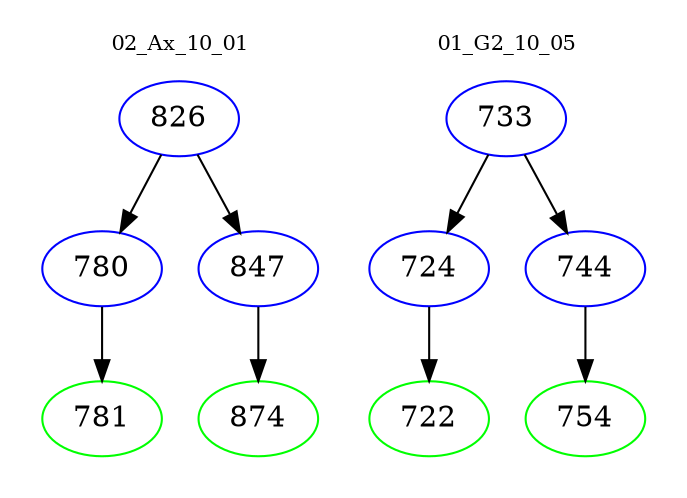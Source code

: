 digraph{
subgraph cluster_0 {
color = white
label = "02_Ax_10_01";
fontsize=10;
T0_826 [label="826", color="blue"]
T0_826 -> T0_780 [color="black"]
T0_780 [label="780", color="blue"]
T0_780 -> T0_781 [color="black"]
T0_781 [label="781", color="green"]
T0_826 -> T0_847 [color="black"]
T0_847 [label="847", color="blue"]
T0_847 -> T0_874 [color="black"]
T0_874 [label="874", color="green"]
}
subgraph cluster_1 {
color = white
label = "01_G2_10_05";
fontsize=10;
T1_733 [label="733", color="blue"]
T1_733 -> T1_724 [color="black"]
T1_724 [label="724", color="blue"]
T1_724 -> T1_722 [color="black"]
T1_722 [label="722", color="green"]
T1_733 -> T1_744 [color="black"]
T1_744 [label="744", color="blue"]
T1_744 -> T1_754 [color="black"]
T1_754 [label="754", color="green"]
}
}
